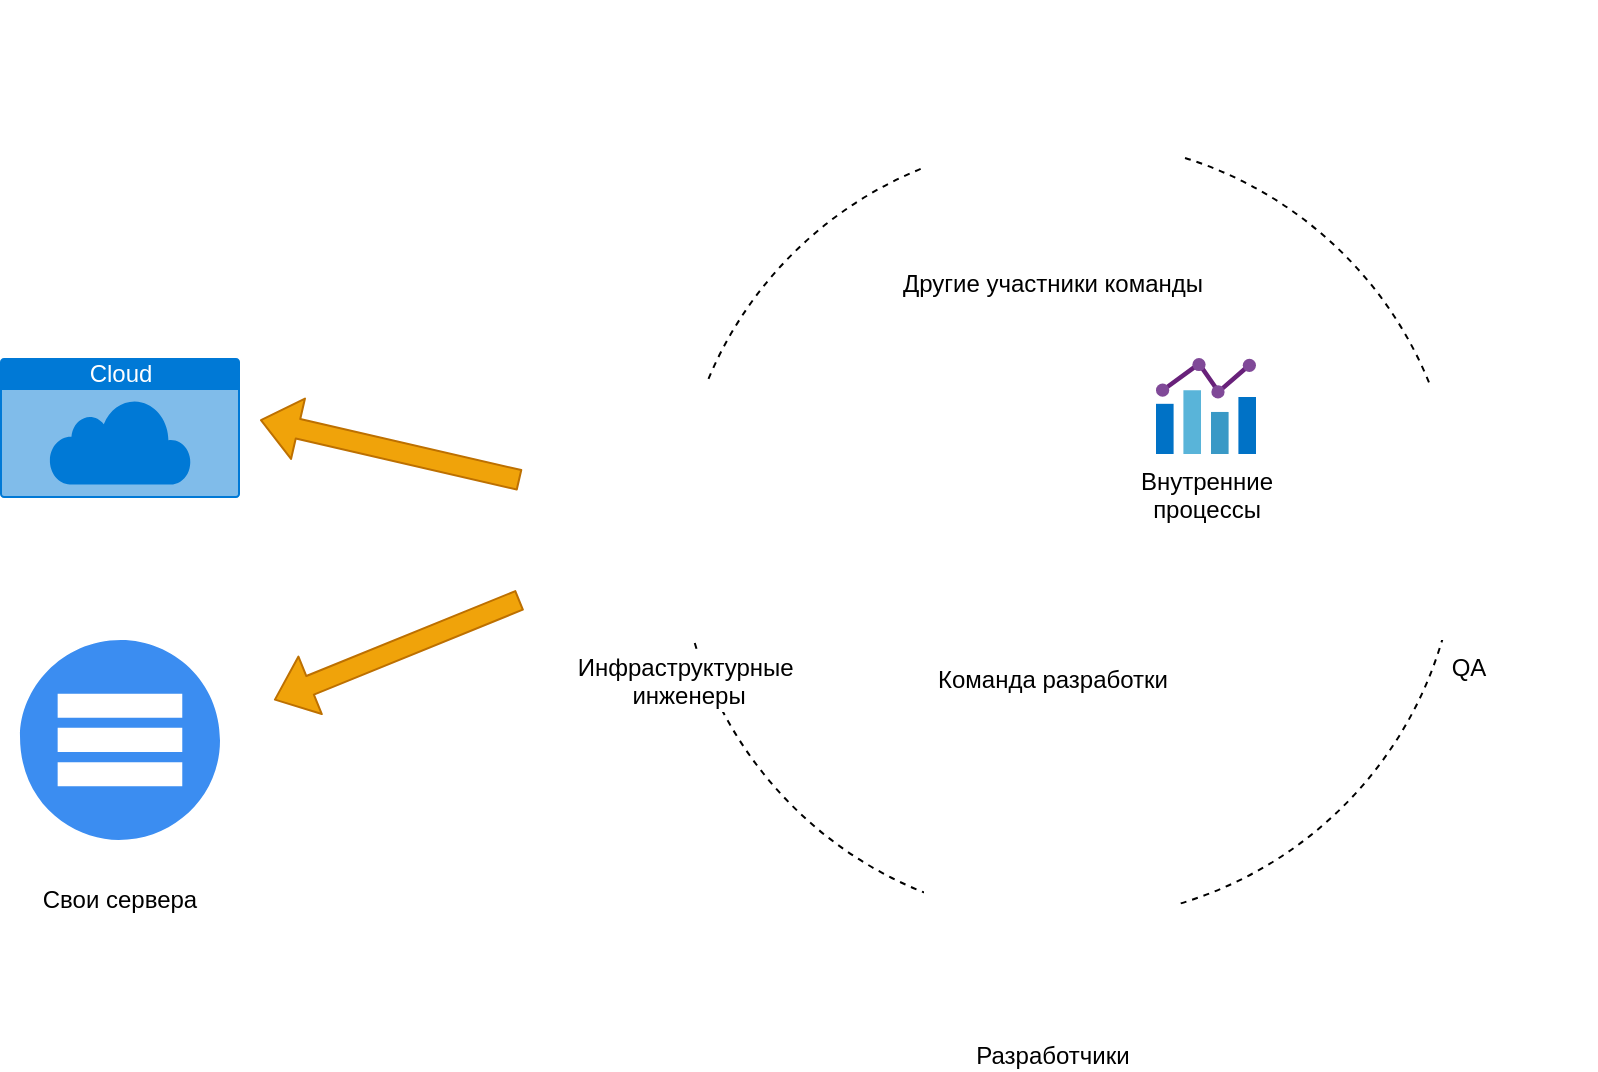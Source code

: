 <mxfile version="15.8.3" type="device"><diagram id="mUfcO4qJ0RAHv5-QxFEx" name="Page-1"><mxGraphModel dx="1422" dy="921" grid="1" gridSize="10" guides="1" tooltips="1" connect="1" arrows="1" fold="1" page="0" pageScale="1" pageWidth="850" pageHeight="1100" math="0" shadow="0"><root><mxCell id="0"/><mxCell id="1" parent="0"/><mxCell id="Gp5HE44dPqyZOV5-dL73-18" value="" style="ellipse;whiteSpace=wrap;html=1;aspect=fixed;fillColor=none;dashed=1;" vertex="1" parent="1"><mxGeometry x="379" y="160" width="390" height="390" as="geometry"/></mxCell><mxCell id="2" value="Команда разработки" style="shape=image;html=1;verticalAlign=top;verticalLabelPosition=bottom;labelBackgroundColor=#ffffff;imageAspect=0;aspect=fixed;image=https://cdn4.iconfinder.com/data/icons/online-shop-7/128/team-people-group-128.png;" parent="1" vertex="1"><mxGeometry x="496" y="276" width="140" height="140" as="geometry"/></mxCell><mxCell id="4" value="Cloud" style="html=1;strokeColor=none;fillColor=#0079D6;labelPosition=center;verticalLabelPosition=middle;verticalAlign=top;align=center;fontSize=12;outlineConnect=0;spacingTop=-6;fontColor=#FFFFFF;shape=mxgraph.sitemap.cloud;" parent="1" vertex="1"><mxGeometry x="40" y="269" width="120" height="70" as="geometry"/></mxCell><mxCell id="6" value="" style="shape=flexArrow;endArrow=classic;html=1;fillColor=#f0a30a;strokeColor=#BD7000;" parent="1" edge="1"><mxGeometry width="50" height="50" relative="1" as="geometry"><mxPoint x="300" y="330" as="sourcePoint"/><mxPoint x="170" y="300" as="targetPoint"/></mxGeometry></mxCell><mxCell id="7" value="" style="html=1;aspect=fixed;strokeColor=none;shadow=0;align=center;verticalAlign=top;fillColor=#3B8DF1;shape=mxgraph.gcp2.servers_stacked;" parent="1" vertex="1"><mxGeometry x="50" y="410" width="100" height="100" as="geometry"/></mxCell><mxCell id="8" value="" style="shape=flexArrow;endArrow=classic;html=1;fillColor=#f0a30a;strokeColor=#BD7000;" parent="1" edge="1"><mxGeometry width="50" height="50" relative="1" as="geometry"><mxPoint x="300" y="390" as="sourcePoint"/><mxPoint x="177" y="440" as="targetPoint"/></mxGeometry></mxCell><mxCell id="9" value="Свои сервера" style="text;html=1;strokeColor=none;fillColor=none;align=center;verticalAlign=middle;whiteSpace=wrap;rounded=0;" parent="1" vertex="1"><mxGeometry x="60" y="530" width="80" height="20" as="geometry"/></mxCell><mxCell id="11" value="Внутренние &lt;br&gt;процессы" style="aspect=fixed;html=1;points=[];align=center;image;fontSize=12;image=img/lib/mscae/Chart.svg;" parent="1" vertex="1"><mxGeometry x="618" y="269" width="50" height="48" as="geometry"/></mxCell><mxCell id="Gp5HE44dPqyZOV5-dL73-13" value="Разработчики" style="shape=image;html=1;verticalAlign=top;verticalLabelPosition=bottom;labelBackgroundColor=#ffffff;imageAspect=0;aspect=fixed;image=https://cdn0.iconfinder.com/data/icons/eon-social-media-contact-info-2/32/user_people_person_users_man-128.png;imageBackground=default;" vertex="1" parent="1"><mxGeometry x="502" y="476" width="128" height="128" as="geometry"/></mxCell><mxCell id="Gp5HE44dPqyZOV5-dL73-14" value="QA" style="shape=image;html=1;verticalAlign=top;verticalLabelPosition=bottom;labelBackgroundColor=#ffffff;imageAspect=0;aspect=fixed;image=https://cdn0.iconfinder.com/data/icons/eon-social-media-contact-info-2/32/user_people_person_users_man-128.png;imageBackground=default;" vertex="1" parent="1"><mxGeometry x="710" y="282" width="128" height="128" as="geometry"/></mxCell><mxCell id="Gp5HE44dPqyZOV5-dL73-15" value="Инфраструктурные&amp;nbsp;&lt;br&gt;инженеры" style="shape=image;html=1;verticalAlign=top;verticalLabelPosition=bottom;labelBackgroundColor=#ffffff;imageAspect=0;aspect=fixed;image=https://cdn0.iconfinder.com/data/icons/eon-social-media-contact-info-2/32/user_people_person_users_man-128.png;imageBackground=default;" vertex="1" parent="1"><mxGeometry x="320" y="282" width="128" height="128" as="geometry"/></mxCell><mxCell id="Gp5HE44dPqyZOV5-dL73-17" value="Другие участники команды" style="shape=image;html=1;verticalAlign=top;verticalLabelPosition=bottom;labelBackgroundColor=#ffffff;imageAspect=0;aspect=fixed;image=https://cdn0.iconfinder.com/data/icons/eon-social-media-contact-info-2/32/user_people_person_users_man-128.png;imageBackground=default;" vertex="1" parent="1"><mxGeometry x="502" y="90" width="128" height="128" as="geometry"/></mxCell></root></mxGraphModel></diagram></mxfile>